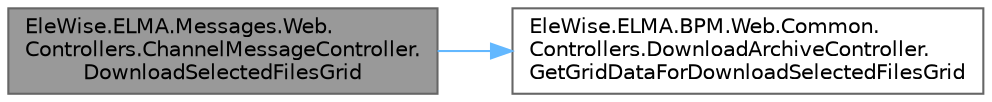 digraph "EleWise.ELMA.Messages.Web.Controllers.ChannelMessageController.DownloadSelectedFilesGrid"
{
 // LATEX_PDF_SIZE
  bgcolor="transparent";
  edge [fontname=Helvetica,fontsize=10,labelfontname=Helvetica,labelfontsize=10];
  node [fontname=Helvetica,fontsize=10,shape=box,height=0.2,width=0.4];
  rankdir="LR";
  Node1 [id="Node000001",label="EleWise.ELMA.Messages.Web.\lControllers.ChannelMessageController.\lDownloadSelectedFilesGrid",height=0.2,width=0.4,color="gray40", fillcolor="grey60", style="filled", fontcolor="black",tooltip="Отрисовка формы для выбора скачиваемых файлов"];
  Node1 -> Node2 [id="edge1_Node000001_Node000002",color="steelblue1",style="solid",tooltip=" "];
  Node2 [id="Node000002",label="EleWise.ELMA.BPM.Web.Common.\lControllers.DownloadArchiveController.\lGetGridDataForDownloadSelectedFilesGrid",height=0.2,width=0.4,color="grey40", fillcolor="white", style="filled",URL="$class_ele_wise_1_1_e_l_m_a_1_1_b_p_m_1_1_web_1_1_common_1_1_controllers_1_1_download_archive_controller.html#ac33d98c5e3449d446b6a4b213412e52c",tooltip="Получить данные для таблицы загрузки вложений"];
}
